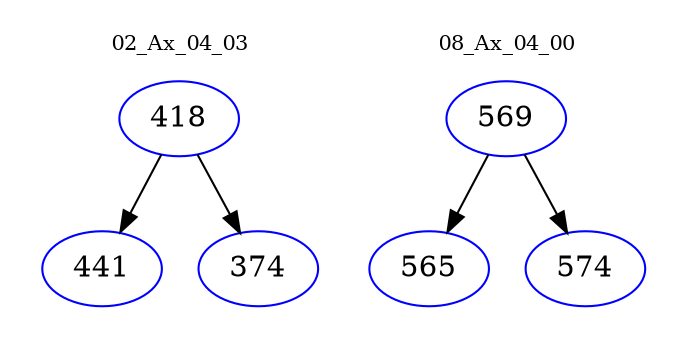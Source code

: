 digraph{
subgraph cluster_0 {
color = white
label = "02_Ax_04_03";
fontsize=10;
T0_418 [label="418", color="blue"]
T0_418 -> T0_441 [color="black"]
T0_441 [label="441", color="blue"]
T0_418 -> T0_374 [color="black"]
T0_374 [label="374", color="blue"]
}
subgraph cluster_1 {
color = white
label = "08_Ax_04_00";
fontsize=10;
T1_569 [label="569", color="blue"]
T1_569 -> T1_565 [color="black"]
T1_565 [label="565", color="blue"]
T1_569 -> T1_574 [color="black"]
T1_574 [label="574", color="blue"]
}
}
